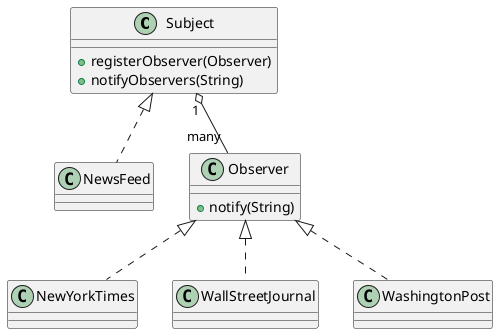 @startuml
class Subject {
  +registerObserver(Observer)
  +notifyObservers(String)
}
class NewsFeed implements Subject
class Observer {
  +notify(String)
}
Subject "1" o-- "many" Observer
class NewYorkTimes implements Observer
class WallStreetJournal implements Observer
class WashingtonPost implements Observer
@enduml